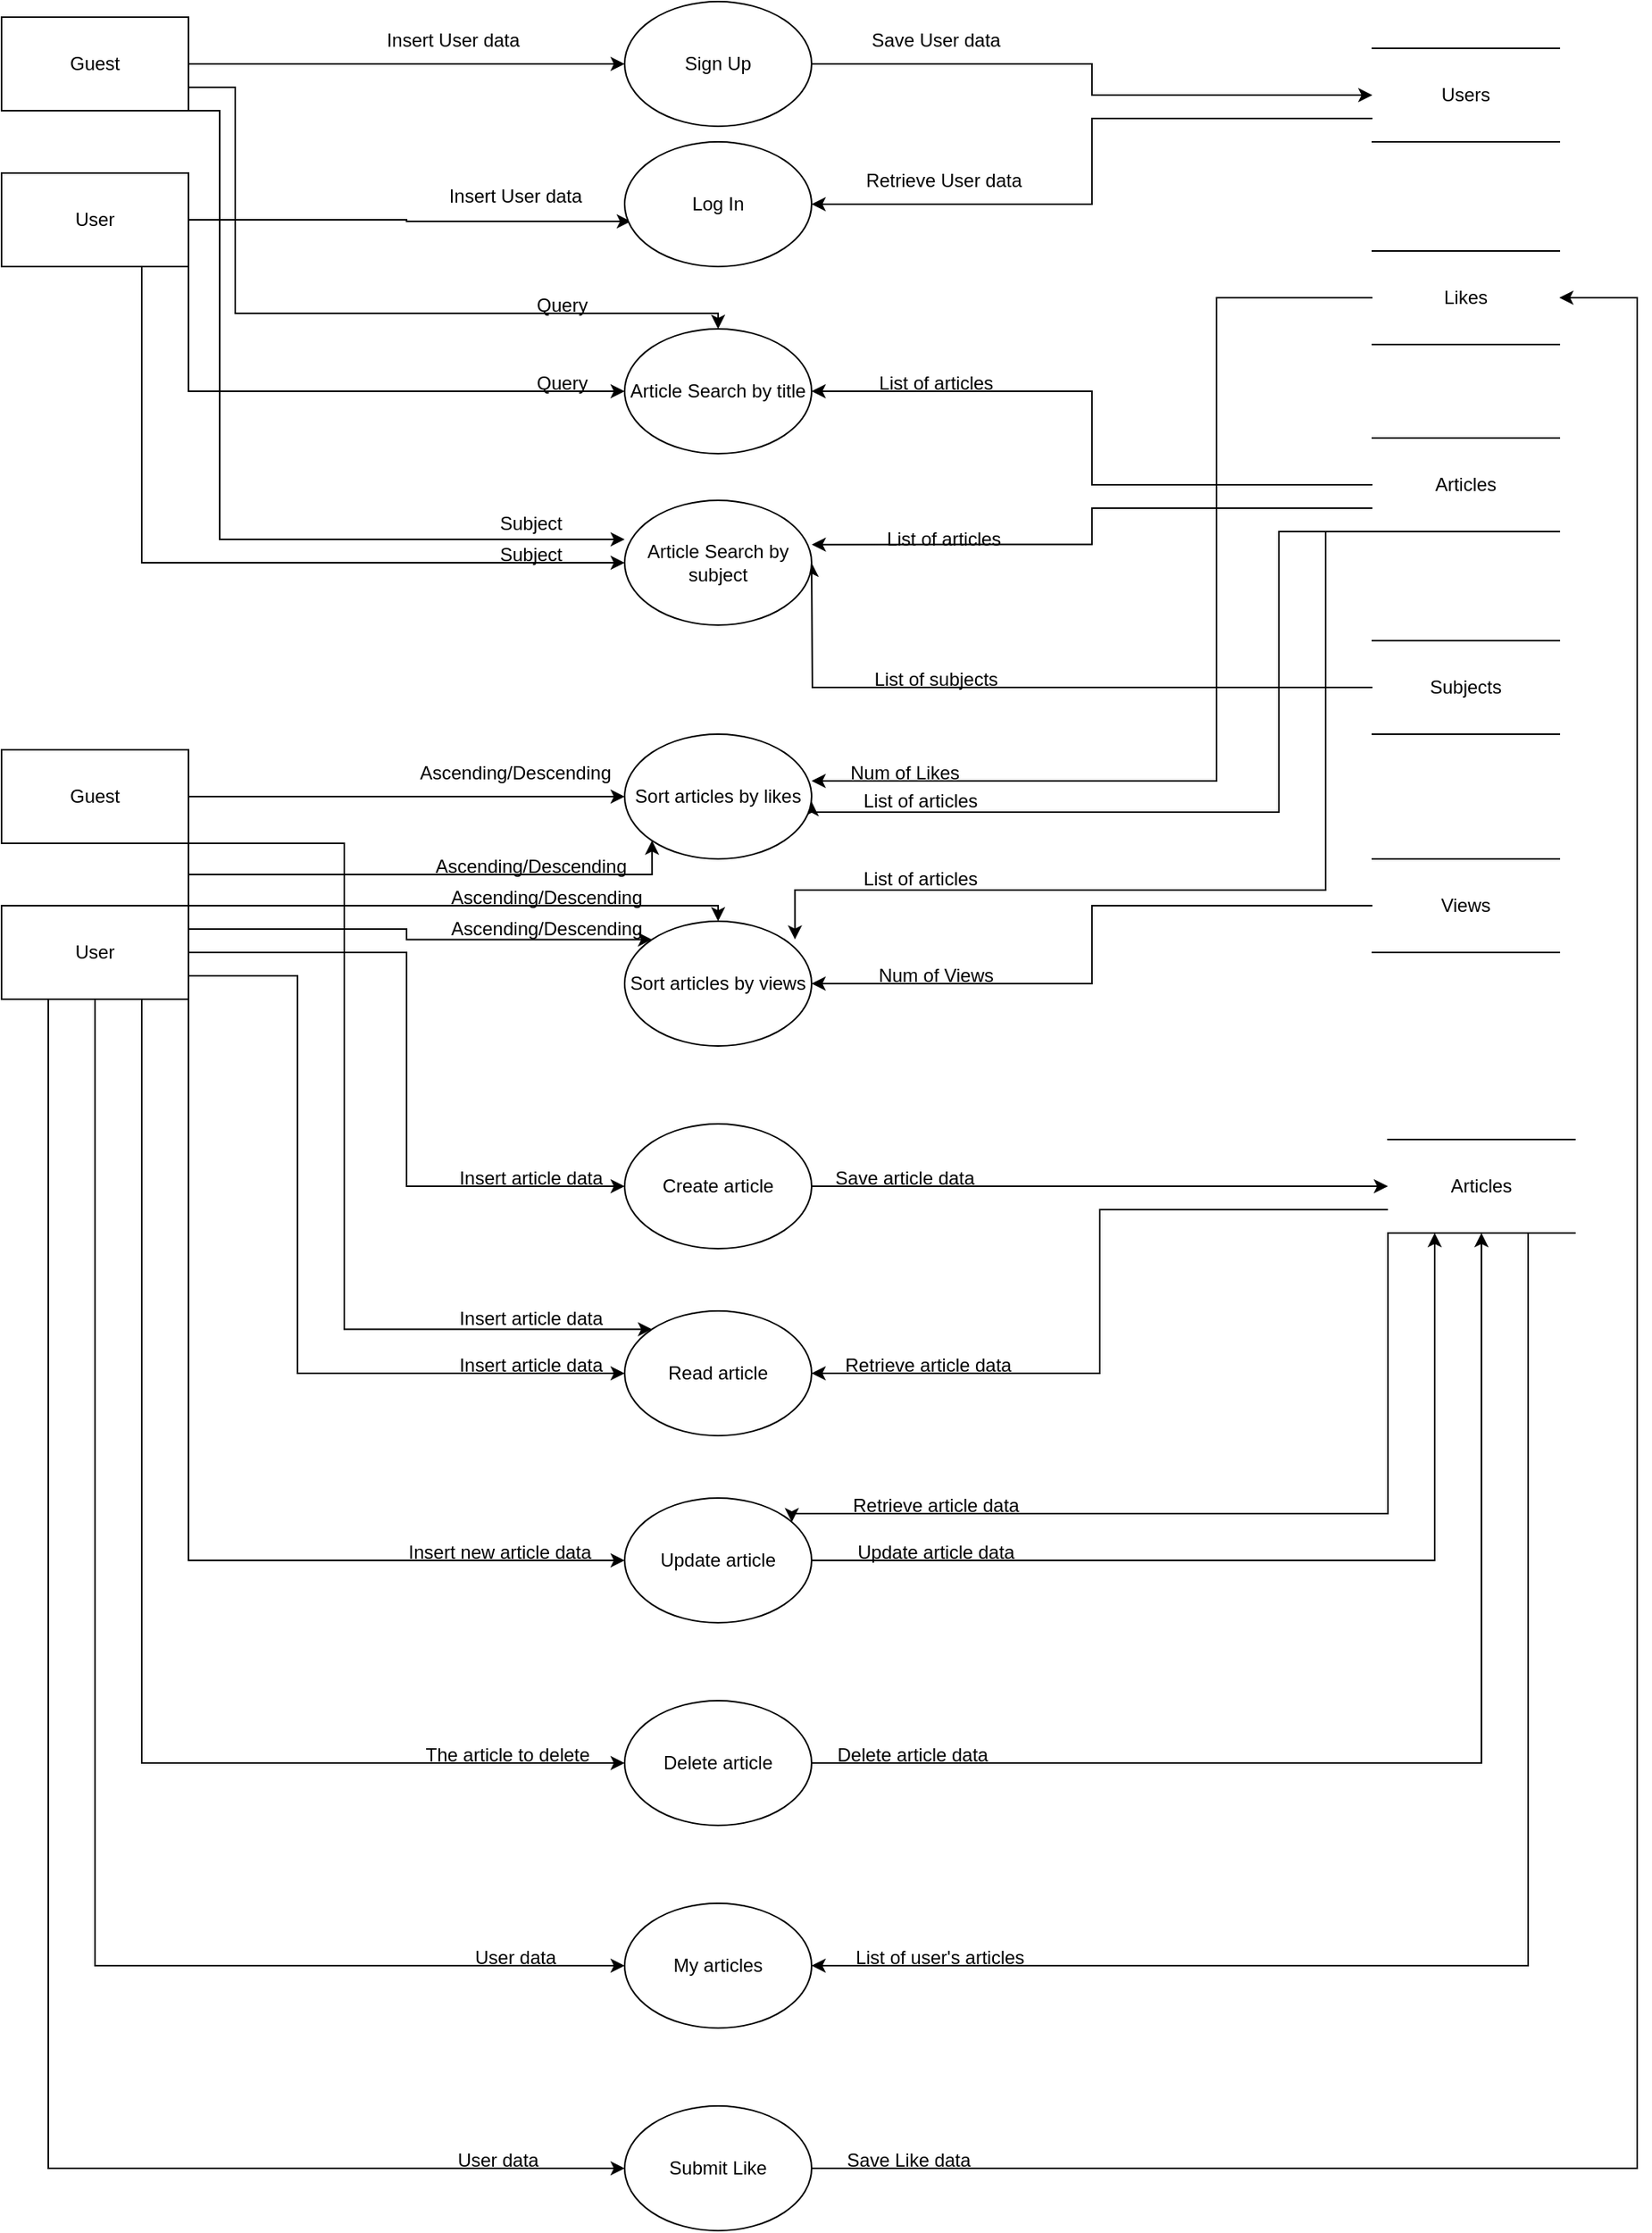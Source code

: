 <mxfile version="20.5.3" type="device"><diagram id="XckOCTdsstRDBhL6GsO-" name="Page-1"><mxGraphModel dx="813" dy="454" grid="1" gridSize="10" guides="1" tooltips="1" connect="1" arrows="1" fold="1" page="1" pageScale="1" pageWidth="1169" pageHeight="827" math="0" shadow="0"><root><mxCell id="0"/><mxCell id="1" parent="0"/><mxCell id="xxbiX8Ttb3BbKhodxXch-21" style="edgeStyle=orthogonalEdgeStyle;rounded=0;orthogonalLoop=1;jettySize=auto;html=1;exitX=1;exitY=0.5;exitDx=0;exitDy=0;entryX=0.033;entryY=0.638;entryDx=0;entryDy=0;entryPerimeter=0;" edge="1" parent="1" source="xxbiX8Ttb3BbKhodxXch-1" target="xxbiX8Ttb3BbKhodxXch-17"><mxGeometry relative="1" as="geometry"/></mxCell><mxCell id="xxbiX8Ttb3BbKhodxXch-32" style="edgeStyle=orthogonalEdgeStyle;rounded=0;orthogonalLoop=1;jettySize=auto;html=1;exitX=1;exitY=0.75;exitDx=0;exitDy=0;entryX=0;entryY=0.5;entryDx=0;entryDy=0;" edge="1" parent="1" source="xxbiX8Ttb3BbKhodxXch-1" target="xxbiX8Ttb3BbKhodxXch-27"><mxGeometry relative="1" as="geometry"><Array as="points"><mxPoint x="200" y="330"/></Array></mxGeometry></mxCell><mxCell id="xxbiX8Ttb3BbKhodxXch-44" style="edgeStyle=orthogonalEdgeStyle;rounded=0;orthogonalLoop=1;jettySize=auto;html=1;exitX=0.75;exitY=1;exitDx=0;exitDy=0;entryX=0;entryY=0.5;entryDx=0;entryDy=0;" edge="1" parent="1" source="xxbiX8Ttb3BbKhodxXch-1" target="xxbiX8Ttb3BbKhodxXch-42"><mxGeometry relative="1" as="geometry"/></mxCell><mxCell id="xxbiX8Ttb3BbKhodxXch-1" value="User" style="rounded=0;whiteSpace=wrap;html=1;" vertex="1" parent="1"><mxGeometry x="80" y="190" width="120" height="60" as="geometry"/></mxCell><mxCell id="xxbiX8Ttb3BbKhodxXch-23" style="edgeStyle=orthogonalEdgeStyle;rounded=0;orthogonalLoop=1;jettySize=auto;html=1;exitX=0;exitY=0.75;exitDx=0;exitDy=0;" edge="1" parent="1" source="xxbiX8Ttb3BbKhodxXch-2" target="xxbiX8Ttb3BbKhodxXch-17"><mxGeometry relative="1" as="geometry"/></mxCell><mxCell id="xxbiX8Ttb3BbKhodxXch-2" value="Users" style="shape=partialRectangle;whiteSpace=wrap;html=1;left=0;right=0;fillColor=none;" vertex="1" parent="1"><mxGeometry x="960" y="110" width="120" height="60" as="geometry"/></mxCell><mxCell id="xxbiX8Ttb3BbKhodxXch-19" style="edgeStyle=orthogonalEdgeStyle;rounded=0;orthogonalLoop=1;jettySize=auto;html=1;exitX=1;exitY=0.5;exitDx=0;exitDy=0;entryX=0;entryY=0.5;entryDx=0;entryDy=0;" edge="1" parent="1" source="xxbiX8Ttb3BbKhodxXch-4" target="xxbiX8Ttb3BbKhodxXch-11"><mxGeometry relative="1" as="geometry"><Array as="points"><mxPoint x="190" y="120"/></Array></mxGeometry></mxCell><mxCell id="xxbiX8Ttb3BbKhodxXch-31" style="edgeStyle=orthogonalEdgeStyle;rounded=0;orthogonalLoop=1;jettySize=auto;html=1;exitX=1;exitY=0.75;exitDx=0;exitDy=0;" edge="1" parent="1" source="xxbiX8Ttb3BbKhodxXch-4" target="xxbiX8Ttb3BbKhodxXch-27"><mxGeometry relative="1" as="geometry"><Array as="points"><mxPoint x="230" y="135"/><mxPoint x="230" y="280"/><mxPoint x="540" y="280"/></Array></mxGeometry></mxCell><mxCell id="xxbiX8Ttb3BbKhodxXch-45" style="edgeStyle=orthogonalEdgeStyle;rounded=0;orthogonalLoop=1;jettySize=auto;html=1;exitX=1;exitY=1;exitDx=0;exitDy=0;entryX=0;entryY=0.313;entryDx=0;entryDy=0;entryPerimeter=0;" edge="1" parent="1" source="xxbiX8Ttb3BbKhodxXch-4" target="xxbiX8Ttb3BbKhodxXch-42"><mxGeometry relative="1" as="geometry"><Array as="points"><mxPoint x="220" y="150"/><mxPoint x="220" y="425"/></Array></mxGeometry></mxCell><mxCell id="xxbiX8Ttb3BbKhodxXch-4" value="Guest" style="rounded=0;whiteSpace=wrap;html=1;" vertex="1" parent="1"><mxGeometry x="80" y="90" width="120" height="60" as="geometry"/></mxCell><mxCell id="xxbiX8Ttb3BbKhodxXch-64" style="edgeStyle=orthogonalEdgeStyle;rounded=0;orthogonalLoop=1;jettySize=auto;html=1;exitX=0;exitY=0.5;exitDx=0;exitDy=0;entryX=1;entryY=0.375;entryDx=0;entryDy=0;entryPerimeter=0;" edge="1" parent="1" source="xxbiX8Ttb3BbKhodxXch-6" target="xxbiX8Ttb3BbKhodxXch-55"><mxGeometry relative="1" as="geometry"><Array as="points"><mxPoint x="860" y="270"/><mxPoint x="860" y="580"/></Array></mxGeometry></mxCell><mxCell id="xxbiX8Ttb3BbKhodxXch-6" value="Likes" style="shape=partialRectangle;whiteSpace=wrap;html=1;left=0;right=0;fillColor=none;" vertex="1" parent="1"><mxGeometry x="960" y="240" width="120" height="60" as="geometry"/></mxCell><mxCell id="xxbiX8Ttb3BbKhodxXch-38" style="edgeStyle=orthogonalEdgeStyle;rounded=0;orthogonalLoop=1;jettySize=auto;html=1;exitX=0;exitY=0.5;exitDx=0;exitDy=0;" edge="1" parent="1" source="xxbiX8Ttb3BbKhodxXch-7" target="xxbiX8Ttb3BbKhodxXch-27"><mxGeometry relative="1" as="geometry"/></mxCell><mxCell id="xxbiX8Ttb3BbKhodxXch-50" style="edgeStyle=orthogonalEdgeStyle;rounded=0;orthogonalLoop=1;jettySize=auto;html=1;exitX=0;exitY=0.75;exitDx=0;exitDy=0;entryX=1.001;entryY=0.354;entryDx=0;entryDy=0;entryPerimeter=0;" edge="1" parent="1" source="xxbiX8Ttb3BbKhodxXch-7" target="xxbiX8Ttb3BbKhodxXch-42"><mxGeometry relative="1" as="geometry"/></mxCell><mxCell id="xxbiX8Ttb3BbKhodxXch-63" style="edgeStyle=orthogonalEdgeStyle;rounded=0;orthogonalLoop=1;jettySize=auto;html=1;exitX=0;exitY=1;exitDx=0;exitDy=0;entryX=1.001;entryY=0.543;entryDx=0;entryDy=0;entryPerimeter=0;" edge="1" parent="1" source="xxbiX8Ttb3BbKhodxXch-7" target="xxbiX8Ttb3BbKhodxXch-55"><mxGeometry relative="1" as="geometry"><Array as="points"><mxPoint x="900" y="420"/><mxPoint x="900" y="600"/><mxPoint x="600" y="600"/></Array></mxGeometry></mxCell><mxCell id="xxbiX8Ttb3BbKhodxXch-73" style="edgeStyle=orthogonalEdgeStyle;rounded=0;orthogonalLoop=1;jettySize=auto;html=1;exitX=0.25;exitY=1;exitDx=0;exitDy=0;entryX=0.911;entryY=0.146;entryDx=0;entryDy=0;entryPerimeter=0;" edge="1" parent="1" source="xxbiX8Ttb3BbKhodxXch-7" target="xxbiX8Ttb3BbKhodxXch-56"><mxGeometry relative="1" as="geometry"><Array as="points"><mxPoint x="930" y="420"/><mxPoint x="930" y="650"/><mxPoint x="589" y="650"/></Array></mxGeometry></mxCell><mxCell id="xxbiX8Ttb3BbKhodxXch-7" value="Articles" style="shape=partialRectangle;whiteSpace=wrap;html=1;left=0;right=0;fillColor=none;" vertex="1" parent="1"><mxGeometry x="960" y="360" width="120" height="60" as="geometry"/></mxCell><mxCell id="xxbiX8Ttb3BbKhodxXch-43" style="edgeStyle=orthogonalEdgeStyle;rounded=0;orthogonalLoop=1;jettySize=auto;html=1;exitX=0;exitY=0.5;exitDx=0;exitDy=0;" edge="1" parent="1" source="xxbiX8Ttb3BbKhodxXch-8"><mxGeometry relative="1" as="geometry"><mxPoint x="600" y="440" as="targetPoint"/></mxGeometry></mxCell><mxCell id="xxbiX8Ttb3BbKhodxXch-8" value="Subjects" style="shape=partialRectangle;whiteSpace=wrap;html=1;left=0;right=0;fillColor=none;" vertex="1" parent="1"><mxGeometry x="960" y="490" width="120" height="60" as="geometry"/></mxCell><mxCell id="xxbiX8Ttb3BbKhodxXch-75" style="edgeStyle=orthogonalEdgeStyle;rounded=0;orthogonalLoop=1;jettySize=auto;html=1;exitX=0;exitY=0.5;exitDx=0;exitDy=0;entryX=1;entryY=0.5;entryDx=0;entryDy=0;" edge="1" parent="1" source="xxbiX8Ttb3BbKhodxXch-9" target="xxbiX8Ttb3BbKhodxXch-56"><mxGeometry relative="1" as="geometry"/></mxCell><mxCell id="xxbiX8Ttb3BbKhodxXch-9" value="Views" style="shape=partialRectangle;whiteSpace=wrap;html=1;left=0;right=0;fillColor=none;" vertex="1" parent="1"><mxGeometry x="960" y="630" width="120" height="60" as="geometry"/></mxCell><mxCell id="xxbiX8Ttb3BbKhodxXch-15" style="edgeStyle=orthogonalEdgeStyle;rounded=0;orthogonalLoop=1;jettySize=auto;html=1;exitX=1;exitY=0.5;exitDx=0;exitDy=0;" edge="1" parent="1" source="xxbiX8Ttb3BbKhodxXch-11" target="xxbiX8Ttb3BbKhodxXch-2"><mxGeometry relative="1" as="geometry"/></mxCell><mxCell id="xxbiX8Ttb3BbKhodxXch-11" value="Sign Up" style="ellipse;whiteSpace=wrap;html=1;" vertex="1" parent="1"><mxGeometry x="480" y="80" width="120" height="80" as="geometry"/></mxCell><mxCell id="xxbiX8Ttb3BbKhodxXch-14" value="Insert User data" style="text;html=1;strokeColor=none;fillColor=none;align=center;verticalAlign=middle;whiteSpace=wrap;rounded=0;" vertex="1" parent="1"><mxGeometry x="320" y="90" width="100" height="30" as="geometry"/></mxCell><mxCell id="xxbiX8Ttb3BbKhodxXch-16" value="Save User data" style="text;html=1;strokeColor=none;fillColor=none;align=center;verticalAlign=middle;whiteSpace=wrap;rounded=0;" vertex="1" parent="1"><mxGeometry x="630" y="90" width="100" height="30" as="geometry"/></mxCell><mxCell id="xxbiX8Ttb3BbKhodxXch-17" value="Log In" style="ellipse;whiteSpace=wrap;html=1;" vertex="1" parent="1"><mxGeometry x="480" y="170" width="120" height="80" as="geometry"/></mxCell><mxCell id="xxbiX8Ttb3BbKhodxXch-24" value="Insert User data" style="text;html=1;strokeColor=none;fillColor=none;align=center;verticalAlign=middle;whiteSpace=wrap;rounded=0;" vertex="1" parent="1"><mxGeometry x="360" y="190" width="100" height="30" as="geometry"/></mxCell><mxCell id="xxbiX8Ttb3BbKhodxXch-25" value="Retrieve User data" style="text;html=1;strokeColor=none;fillColor=none;align=center;verticalAlign=middle;whiteSpace=wrap;rounded=0;" vertex="1" parent="1"><mxGeometry x="630" y="180" width="110" height="30" as="geometry"/></mxCell><mxCell id="xxbiX8Ttb3BbKhodxXch-27" value="Article Search by title" style="ellipse;whiteSpace=wrap;html=1;" vertex="1" parent="1"><mxGeometry x="480" y="290" width="120" height="80" as="geometry"/></mxCell><mxCell id="xxbiX8Ttb3BbKhodxXch-33" value="Query" style="text;html=1;strokeColor=none;fillColor=none;align=center;verticalAlign=middle;whiteSpace=wrap;rounded=0;" vertex="1" parent="1"><mxGeometry x="390" y="260" width="100" height="30" as="geometry"/></mxCell><mxCell id="xxbiX8Ttb3BbKhodxXch-35" value="Query" style="text;html=1;strokeColor=none;fillColor=none;align=center;verticalAlign=middle;whiteSpace=wrap;rounded=0;" vertex="1" parent="1"><mxGeometry x="390" y="310" width="100" height="30" as="geometry"/></mxCell><mxCell id="xxbiX8Ttb3BbKhodxXch-40" value="List of articles" style="text;html=1;strokeColor=none;fillColor=none;align=center;verticalAlign=middle;whiteSpace=wrap;rounded=0;" vertex="1" parent="1"><mxGeometry x="620" y="310" width="120" height="30" as="geometry"/></mxCell><mxCell id="xxbiX8Ttb3BbKhodxXch-42" value="Article Search by subject" style="ellipse;whiteSpace=wrap;html=1;" vertex="1" parent="1"><mxGeometry x="480" y="400" width="120" height="80" as="geometry"/></mxCell><mxCell id="xxbiX8Ttb3BbKhodxXch-46" value="Subject" style="text;html=1;strokeColor=none;fillColor=none;align=center;verticalAlign=middle;whiteSpace=wrap;rounded=0;" vertex="1" parent="1"><mxGeometry x="370" y="400" width="100" height="30" as="geometry"/></mxCell><mxCell id="xxbiX8Ttb3BbKhodxXch-48" value="Subject" style="text;html=1;strokeColor=none;fillColor=none;align=center;verticalAlign=middle;whiteSpace=wrap;rounded=0;" vertex="1" parent="1"><mxGeometry x="370" y="420" width="100" height="30" as="geometry"/></mxCell><mxCell id="xxbiX8Ttb3BbKhodxXch-49" value="List of articles" style="text;html=1;strokeColor=none;fillColor=none;align=center;verticalAlign=middle;whiteSpace=wrap;rounded=0;" vertex="1" parent="1"><mxGeometry x="625" y="410" width="120" height="30" as="geometry"/></mxCell><mxCell id="xxbiX8Ttb3BbKhodxXch-51" value="List of subjects" style="text;html=1;strokeColor=none;fillColor=none;align=center;verticalAlign=middle;whiteSpace=wrap;rounded=0;" vertex="1" parent="1"><mxGeometry x="620" y="500" width="120" height="30" as="geometry"/></mxCell><mxCell id="xxbiX8Ttb3BbKhodxXch-55" value="Sort articles by likes" style="ellipse;whiteSpace=wrap;html=1;" vertex="1" parent="1"><mxGeometry x="480" y="550" width="120" height="80" as="geometry"/></mxCell><mxCell id="xxbiX8Ttb3BbKhodxXch-56" value="Sort articles by views" style="ellipse;whiteSpace=wrap;html=1;" vertex="1" parent="1"><mxGeometry x="480" y="670" width="120" height="80" as="geometry"/></mxCell><mxCell id="xxbiX8Ttb3BbKhodxXch-71" style="edgeStyle=orthogonalEdgeStyle;rounded=0;orthogonalLoop=1;jettySize=auto;html=1;exitX=1;exitY=0;exitDx=0;exitDy=0;entryX=0;entryY=1;entryDx=0;entryDy=0;" edge="1" parent="1" source="xxbiX8Ttb3BbKhodxXch-60" target="xxbiX8Ttb3BbKhodxXch-55"><mxGeometry relative="1" as="geometry"><Array as="points"><mxPoint x="200" y="640"/><mxPoint x="498" y="640"/></Array></mxGeometry></mxCell><mxCell id="xxbiX8Ttb3BbKhodxXch-78" style="edgeStyle=orthogonalEdgeStyle;rounded=0;orthogonalLoop=1;jettySize=auto;html=1;exitX=1;exitY=0.25;exitDx=0;exitDy=0;entryX=0;entryY=0;entryDx=0;entryDy=0;" edge="1" parent="1" source="xxbiX8Ttb3BbKhodxXch-60" target="xxbiX8Ttb3BbKhodxXch-56"><mxGeometry relative="1" as="geometry"/></mxCell><mxCell id="xxbiX8Ttb3BbKhodxXch-83" style="edgeStyle=orthogonalEdgeStyle;rounded=0;orthogonalLoop=1;jettySize=auto;html=1;exitX=1;exitY=0.5;exitDx=0;exitDy=0;entryX=0;entryY=0.5;entryDx=0;entryDy=0;" edge="1" parent="1" source="xxbiX8Ttb3BbKhodxXch-60" target="xxbiX8Ttb3BbKhodxXch-81"><mxGeometry relative="1" as="geometry"/></mxCell><mxCell id="xxbiX8Ttb3BbKhodxXch-92" style="edgeStyle=orthogonalEdgeStyle;rounded=0;orthogonalLoop=1;jettySize=auto;html=1;exitX=1;exitY=0.75;exitDx=0;exitDy=0;entryX=0;entryY=0.5;entryDx=0;entryDy=0;" edge="1" parent="1" source="xxbiX8Ttb3BbKhodxXch-60" target="xxbiX8Ttb3BbKhodxXch-87"><mxGeometry relative="1" as="geometry"><Array as="points"><mxPoint x="270" y="705"/><mxPoint x="270" y="960"/></Array></mxGeometry></mxCell><mxCell id="xxbiX8Ttb3BbKhodxXch-97" style="edgeStyle=orthogonalEdgeStyle;rounded=0;orthogonalLoop=1;jettySize=auto;html=1;exitX=1;exitY=1;exitDx=0;exitDy=0;entryX=0;entryY=0.5;entryDx=0;entryDy=0;" edge="1" parent="1" source="xxbiX8Ttb3BbKhodxXch-60" target="xxbiX8Ttb3BbKhodxXch-96"><mxGeometry relative="1" as="geometry"/></mxCell><mxCell id="xxbiX8Ttb3BbKhodxXch-104" style="edgeStyle=orthogonalEdgeStyle;rounded=0;orthogonalLoop=1;jettySize=auto;html=1;exitX=0.75;exitY=1;exitDx=0;exitDy=0;entryX=0;entryY=0.5;entryDx=0;entryDy=0;" edge="1" parent="1" source="xxbiX8Ttb3BbKhodxXch-60" target="xxbiX8Ttb3BbKhodxXch-103"><mxGeometry relative="1" as="geometry"/></mxCell><mxCell id="xxbiX8Ttb3BbKhodxXch-110" style="edgeStyle=orthogonalEdgeStyle;rounded=0;orthogonalLoop=1;jettySize=auto;html=1;exitX=0.5;exitY=1;exitDx=0;exitDy=0;entryX=0;entryY=0.5;entryDx=0;entryDy=0;" edge="1" parent="1" source="xxbiX8Ttb3BbKhodxXch-60" target="xxbiX8Ttb3BbKhodxXch-109"><mxGeometry relative="1" as="geometry"/></mxCell><mxCell id="xxbiX8Ttb3BbKhodxXch-115" style="edgeStyle=orthogonalEdgeStyle;rounded=0;orthogonalLoop=1;jettySize=auto;html=1;exitX=0.25;exitY=1;exitDx=0;exitDy=0;entryX=0;entryY=0.5;entryDx=0;entryDy=0;" edge="1" parent="1" source="xxbiX8Ttb3BbKhodxXch-60" target="xxbiX8Ttb3BbKhodxXch-114"><mxGeometry relative="1" as="geometry"/></mxCell><mxCell id="xxbiX8Ttb3BbKhodxXch-60" value="User" style="rounded=0;whiteSpace=wrap;html=1;" vertex="1" parent="1"><mxGeometry x="80" y="660" width="120" height="60" as="geometry"/></mxCell><mxCell id="xxbiX8Ttb3BbKhodxXch-68" style="edgeStyle=orthogonalEdgeStyle;rounded=0;orthogonalLoop=1;jettySize=auto;html=1;exitX=1;exitY=0.5;exitDx=0;exitDy=0;entryX=0;entryY=0.5;entryDx=0;entryDy=0;" edge="1" parent="1" source="xxbiX8Ttb3BbKhodxXch-61" target="xxbiX8Ttb3BbKhodxXch-55"><mxGeometry relative="1" as="geometry"/></mxCell><mxCell id="xxbiX8Ttb3BbKhodxXch-77" style="edgeStyle=orthogonalEdgeStyle;rounded=0;orthogonalLoop=1;jettySize=auto;html=1;exitX=1;exitY=0.75;exitDx=0;exitDy=0;" edge="1" parent="1" source="xxbiX8Ttb3BbKhodxXch-61" target="xxbiX8Ttb3BbKhodxXch-56"><mxGeometry relative="1" as="geometry"><Array as="points"><mxPoint x="200" y="660"/><mxPoint x="540" y="660"/></Array></mxGeometry></mxCell><mxCell id="xxbiX8Ttb3BbKhodxXch-93" style="edgeStyle=orthogonalEdgeStyle;rounded=0;orthogonalLoop=1;jettySize=auto;html=1;exitX=0.75;exitY=1;exitDx=0;exitDy=0;entryX=0;entryY=0;entryDx=0;entryDy=0;" edge="1" parent="1" source="xxbiX8Ttb3BbKhodxXch-61" target="xxbiX8Ttb3BbKhodxXch-87"><mxGeometry relative="1" as="geometry"><Array as="points"><mxPoint x="300" y="620"/><mxPoint x="300" y="932"/></Array></mxGeometry></mxCell><mxCell id="xxbiX8Ttb3BbKhodxXch-61" value="Guest" style="rounded=0;whiteSpace=wrap;html=1;" vertex="1" parent="1"><mxGeometry x="80" y="560" width="120" height="60" as="geometry"/></mxCell><mxCell id="xxbiX8Ttb3BbKhodxXch-66" value="Num of Likes" style="text;html=1;strokeColor=none;fillColor=none;align=center;verticalAlign=middle;whiteSpace=wrap;rounded=0;" vertex="1" parent="1"><mxGeometry x="600" y="560" width="120" height="30" as="geometry"/></mxCell><mxCell id="xxbiX8Ttb3BbKhodxXch-67" value="List of articles" style="text;html=1;strokeColor=none;fillColor=none;align=center;verticalAlign=middle;whiteSpace=wrap;rounded=0;" vertex="1" parent="1"><mxGeometry x="610" y="580" width="120" height="25" as="geometry"/></mxCell><mxCell id="xxbiX8Ttb3BbKhodxXch-69" value="Ascending/Descending" style="text;html=1;strokeColor=none;fillColor=none;align=center;verticalAlign=middle;whiteSpace=wrap;rounded=0;" vertex="1" parent="1"><mxGeometry x="350" y="560" width="120" height="30" as="geometry"/></mxCell><mxCell id="xxbiX8Ttb3BbKhodxXch-72" value="Ascending/Descending" style="text;html=1;strokeColor=none;fillColor=none;align=center;verticalAlign=middle;whiteSpace=wrap;rounded=0;" vertex="1" parent="1"><mxGeometry x="360" y="620" width="120" height="30" as="geometry"/></mxCell><mxCell id="xxbiX8Ttb3BbKhodxXch-74" value="Num of Views" style="text;html=1;strokeColor=none;fillColor=none;align=center;verticalAlign=middle;whiteSpace=wrap;rounded=0;" vertex="1" parent="1"><mxGeometry x="620" y="690" width="120" height="30" as="geometry"/></mxCell><mxCell id="xxbiX8Ttb3BbKhodxXch-76" value="List of articles" style="text;html=1;strokeColor=none;fillColor=none;align=center;verticalAlign=middle;whiteSpace=wrap;rounded=0;" vertex="1" parent="1"><mxGeometry x="610" y="630" width="120" height="25" as="geometry"/></mxCell><mxCell id="xxbiX8Ttb3BbKhodxXch-79" value="Ascending/Descending" style="text;html=1;strokeColor=none;fillColor=none;align=center;verticalAlign=middle;whiteSpace=wrap;rounded=0;" vertex="1" parent="1"><mxGeometry x="370" y="640" width="120" height="30" as="geometry"/></mxCell><mxCell id="xxbiX8Ttb3BbKhodxXch-80" value="Ascending/Descending" style="text;html=1;strokeColor=none;fillColor=none;align=center;verticalAlign=middle;whiteSpace=wrap;rounded=0;" vertex="1" parent="1"><mxGeometry x="370" y="660" width="120" height="30" as="geometry"/></mxCell><mxCell id="xxbiX8Ttb3BbKhodxXch-85" style="edgeStyle=orthogonalEdgeStyle;rounded=0;orthogonalLoop=1;jettySize=auto;html=1;exitX=1;exitY=0.5;exitDx=0;exitDy=0;entryX=0;entryY=0.5;entryDx=0;entryDy=0;" edge="1" parent="1" source="xxbiX8Ttb3BbKhodxXch-81" target="xxbiX8Ttb3BbKhodxXch-82"><mxGeometry relative="1" as="geometry"/></mxCell><mxCell id="xxbiX8Ttb3BbKhodxXch-81" value="Create article" style="ellipse;whiteSpace=wrap;html=1;" vertex="1" parent="1"><mxGeometry x="480" y="800" width="120" height="80" as="geometry"/></mxCell><mxCell id="xxbiX8Ttb3BbKhodxXch-88" style="edgeStyle=orthogonalEdgeStyle;rounded=0;orthogonalLoop=1;jettySize=auto;html=1;exitX=0;exitY=0.75;exitDx=0;exitDy=0;entryX=1;entryY=0.5;entryDx=0;entryDy=0;" edge="1" parent="1" source="xxbiX8Ttb3BbKhodxXch-82" target="xxbiX8Ttb3BbKhodxXch-87"><mxGeometry relative="1" as="geometry"/></mxCell><mxCell id="xxbiX8Ttb3BbKhodxXch-100" style="edgeStyle=orthogonalEdgeStyle;rounded=0;orthogonalLoop=1;jettySize=auto;html=1;exitX=0;exitY=1;exitDx=0;exitDy=0;entryX=0.894;entryY=0.193;entryDx=0;entryDy=0;entryPerimeter=0;" edge="1" parent="1" source="xxbiX8Ttb3BbKhodxXch-82" target="xxbiX8Ttb3BbKhodxXch-96"><mxGeometry relative="1" as="geometry"><Array as="points"><mxPoint x="970" y="1050"/><mxPoint x="587" y="1050"/></Array></mxGeometry></mxCell><mxCell id="xxbiX8Ttb3BbKhodxXch-112" style="edgeStyle=orthogonalEdgeStyle;rounded=0;orthogonalLoop=1;jettySize=auto;html=1;exitX=0.75;exitY=1;exitDx=0;exitDy=0;entryX=1;entryY=0.5;entryDx=0;entryDy=0;" edge="1" parent="1" source="xxbiX8Ttb3BbKhodxXch-82" target="xxbiX8Ttb3BbKhodxXch-109"><mxGeometry relative="1" as="geometry"/></mxCell><mxCell id="xxbiX8Ttb3BbKhodxXch-82" value="Articles" style="shape=partialRectangle;whiteSpace=wrap;html=1;left=0;right=0;fillColor=none;" vertex="1" parent="1"><mxGeometry x="970" y="810" width="120" height="60" as="geometry"/></mxCell><mxCell id="xxbiX8Ttb3BbKhodxXch-84" value="Insert article data" style="text;html=1;strokeColor=none;fillColor=none;align=center;verticalAlign=middle;whiteSpace=wrap;rounded=0;" vertex="1" parent="1"><mxGeometry x="370" y="820" width="100" height="30" as="geometry"/></mxCell><mxCell id="xxbiX8Ttb3BbKhodxXch-86" value="Save article data" style="text;html=1;strokeColor=none;fillColor=none;align=center;verticalAlign=middle;whiteSpace=wrap;rounded=0;" vertex="1" parent="1"><mxGeometry x="610" y="820" width="100" height="30" as="geometry"/></mxCell><mxCell id="xxbiX8Ttb3BbKhodxXch-87" value="Read article" style="ellipse;whiteSpace=wrap;html=1;" vertex="1" parent="1"><mxGeometry x="480" y="920" width="120" height="80" as="geometry"/></mxCell><mxCell id="xxbiX8Ttb3BbKhodxXch-89" value="Retrieve&amp;nbsp;article data" style="text;html=1;strokeColor=none;fillColor=none;align=center;verticalAlign=middle;whiteSpace=wrap;rounded=0;" vertex="1" parent="1"><mxGeometry x="620" y="940" width="110" height="30" as="geometry"/></mxCell><mxCell id="xxbiX8Ttb3BbKhodxXch-94" value="Insert article data" style="text;html=1;strokeColor=none;fillColor=none;align=center;verticalAlign=middle;whiteSpace=wrap;rounded=0;" vertex="1" parent="1"><mxGeometry x="370" y="910" width="100" height="30" as="geometry"/></mxCell><mxCell id="xxbiX8Ttb3BbKhodxXch-95" value="Insert article data" style="text;html=1;strokeColor=none;fillColor=none;align=center;verticalAlign=middle;whiteSpace=wrap;rounded=0;" vertex="1" parent="1"><mxGeometry x="370" y="940" width="100" height="30" as="geometry"/></mxCell><mxCell id="xxbiX8Ttb3BbKhodxXch-99" style="edgeStyle=orthogonalEdgeStyle;rounded=0;orthogonalLoop=1;jettySize=auto;html=1;exitX=1;exitY=0.5;exitDx=0;exitDy=0;entryX=0.25;entryY=1;entryDx=0;entryDy=0;" edge="1" parent="1" source="xxbiX8Ttb3BbKhodxXch-96" target="xxbiX8Ttb3BbKhodxXch-82"><mxGeometry relative="1" as="geometry"/></mxCell><mxCell id="xxbiX8Ttb3BbKhodxXch-96" value="Update article" style="ellipse;whiteSpace=wrap;html=1;" vertex="1" parent="1"><mxGeometry x="480" y="1040" width="120" height="80" as="geometry"/></mxCell><mxCell id="xxbiX8Ttb3BbKhodxXch-98" value="Insert new article data" style="text;html=1;strokeColor=none;fillColor=none;align=center;verticalAlign=middle;whiteSpace=wrap;rounded=0;" vertex="1" parent="1"><mxGeometry x="340" y="1060" width="120" height="30" as="geometry"/></mxCell><mxCell id="xxbiX8Ttb3BbKhodxXch-101" value="Retrieve&amp;nbsp;article data" style="text;html=1;strokeColor=none;fillColor=none;align=center;verticalAlign=middle;whiteSpace=wrap;rounded=0;" vertex="1" parent="1"><mxGeometry x="625" y="1030" width="110" height="30" as="geometry"/></mxCell><mxCell id="xxbiX8Ttb3BbKhodxXch-102" value="Update article data" style="text;html=1;strokeColor=none;fillColor=none;align=center;verticalAlign=middle;whiteSpace=wrap;rounded=0;" vertex="1" parent="1"><mxGeometry x="625" y="1060" width="110" height="30" as="geometry"/></mxCell><mxCell id="xxbiX8Ttb3BbKhodxXch-106" style="edgeStyle=orthogonalEdgeStyle;rounded=0;orthogonalLoop=1;jettySize=auto;html=1;exitX=1;exitY=0.5;exitDx=0;exitDy=0;entryX=0.5;entryY=1;entryDx=0;entryDy=0;" edge="1" parent="1" source="xxbiX8Ttb3BbKhodxXch-103" target="xxbiX8Ttb3BbKhodxXch-82"><mxGeometry relative="1" as="geometry"/></mxCell><mxCell id="xxbiX8Ttb3BbKhodxXch-103" value="Delete article" style="ellipse;whiteSpace=wrap;html=1;" vertex="1" parent="1"><mxGeometry x="480" y="1170" width="120" height="80" as="geometry"/></mxCell><mxCell id="xxbiX8Ttb3BbKhodxXch-105" value="The article to delete" style="text;html=1;strokeColor=none;fillColor=none;align=center;verticalAlign=middle;whiteSpace=wrap;rounded=0;" vertex="1" parent="1"><mxGeometry x="350" y="1190" width="110" height="30" as="geometry"/></mxCell><mxCell id="xxbiX8Ttb3BbKhodxXch-107" value="Delete article data" style="text;html=1;strokeColor=none;fillColor=none;align=center;verticalAlign=middle;whiteSpace=wrap;rounded=0;" vertex="1" parent="1"><mxGeometry x="610" y="1190" width="110" height="30" as="geometry"/></mxCell><mxCell id="xxbiX8Ttb3BbKhodxXch-109" value="My articles" style="ellipse;whiteSpace=wrap;html=1;" vertex="1" parent="1"><mxGeometry x="480" y="1300" width="120" height="80" as="geometry"/></mxCell><mxCell id="xxbiX8Ttb3BbKhodxXch-111" value="User data" style="text;html=1;strokeColor=none;fillColor=none;align=center;verticalAlign=middle;whiteSpace=wrap;rounded=0;" vertex="1" parent="1"><mxGeometry x="355" y="1320" width="110" height="30" as="geometry"/></mxCell><mxCell id="xxbiX8Ttb3BbKhodxXch-113" value="List of user's articles" style="text;html=1;strokeColor=none;fillColor=none;align=center;verticalAlign=middle;whiteSpace=wrap;rounded=0;" vertex="1" parent="1"><mxGeometry x="625" y="1320" width="115" height="30" as="geometry"/></mxCell><mxCell id="xxbiX8Ttb3BbKhodxXch-118" style="edgeStyle=orthogonalEdgeStyle;rounded=0;orthogonalLoop=1;jettySize=auto;html=1;exitX=1;exitY=0.5;exitDx=0;exitDy=0;entryX=1;entryY=0.5;entryDx=0;entryDy=0;" edge="1" parent="1" source="xxbiX8Ttb3BbKhodxXch-114" target="xxbiX8Ttb3BbKhodxXch-6"><mxGeometry relative="1" as="geometry"><Array as="points"><mxPoint x="1130" y="1470"/><mxPoint x="1130" y="270"/></Array></mxGeometry></mxCell><mxCell id="xxbiX8Ttb3BbKhodxXch-114" value="Submit Like" style="ellipse;whiteSpace=wrap;html=1;" vertex="1" parent="1"><mxGeometry x="480" y="1430" width="120" height="80" as="geometry"/></mxCell><mxCell id="xxbiX8Ttb3BbKhodxXch-116" value="User data&amp;nbsp;" style="text;html=1;strokeColor=none;fillColor=none;align=center;verticalAlign=middle;whiteSpace=wrap;rounded=0;" vertex="1" parent="1"><mxGeometry x="327.5" y="1450" width="145" height="30" as="geometry"/></mxCell><mxCell id="xxbiX8Ttb3BbKhodxXch-119" value="Save Like data" style="text;html=1;strokeColor=none;fillColor=none;align=center;verticalAlign=middle;whiteSpace=wrap;rounded=0;" vertex="1" parent="1"><mxGeometry x="590" y="1450" width="145" height="30" as="geometry"/></mxCell></root></mxGraphModel></diagram></mxfile>
